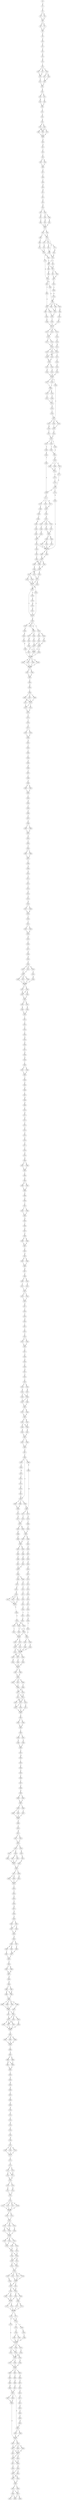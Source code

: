 strict digraph  {
	S0 -> S1 [ label = A ];
	S1 -> S2 [ label = F ];
	S2 -> S3 [ label = S ];
	S2 -> S4 [ label = Q ];
	S3 -> S5 [ label = Q ];
	S4 -> S5 [ label = Q ];
	S5 -> S6 [ label = R ];
	S5 -> S7 [ label = K ];
	S6 -> S8 [ label = P ];
	S7 -> S8 [ label = P ];
	S8 -> S9 [ label = P ];
	S9 -> S10 [ label = P ];
	S10 -> S11 [ label = P ];
	S11 -> S12 [ label = P ];
	S12 -> S13 [ label = K ];
	S13 -> S14 [ label = K ];
	S14 -> S15 [ label = I ];
	S15 -> S16 [ label = S ];
	S15 -> S17 [ label = C ];
	S15 -> S18 [ label = Y ];
	S16 -> S19 [ label = E ];
	S17 -> S19 [ label = E ];
	S18 -> S20 [ label = A ];
	S18 -> S21 [ label = N ];
	S19 -> S22 [ label = F ];
	S20 -> S23 [ label = Y ];
	S21 -> S23 [ label = Y ];
	S22 -> S24 [ label = L ];
	S23 -> S24 [ label = L ];
	S24 -> S25 [ label = D ];
	S25 -> S26 [ label = L ];
	S25 -> S27 [ label = K ];
	S26 -> S28 [ label = H ];
	S27 -> S29 [ label = Y ];
	S28 -> S30 [ label = V ];
	S29 -> S30 [ label = V ];
	S30 -> S31 [ label = V ];
	S31 -> S32 [ label = G ];
	S32 -> S33 [ label = Q ];
	S33 -> S34 [ label = Q ];
	S33 -> S35 [ label = S ];
	S34 -> S36 [ label = H ];
	S35 -> S36 [ label = H ];
	S35 -> S37 [ label = Y ];
	S35 -> S38 [ label = F ];
	S36 -> S39 [ label = A ];
	S37 -> S39 [ label = A ];
	S38 -> S39 [ label = A ];
	S39 -> S40 [ label = K ];
	S40 -> S41 [ label = K ];
	S41 -> S42 [ label = V ];
	S42 -> S43 [ label = L ];
	S43 -> S44 [ label = S ];
	S43 -> S45 [ label = A ];
	S44 -> S46 [ label = V ];
	S45 -> S46 [ label = V ];
	S46 -> S47 [ label = A ];
	S47 -> S48 [ label = V ];
	S48 -> S49 [ label = Y ];
	S49 -> S50 [ label = N ];
	S50 -> S51 [ label = H ];
	S51 -> S52 [ label = Y ];
	S52 -> S53 [ label = K ];
	S53 -> S54 [ label = R ];
	S54 -> S55 [ label = V ];
	S54 -> S56 [ label = I ];
	S55 -> S57 [ label = H ];
	S56 -> S58 [ label = F ];
	S56 -> S59 [ label = Y ];
	S57 -> S60 [ label = S ];
	S58 -> S61 [ label = K ];
	S59 -> S62 [ label = N ];
	S60 -> S63 [ label = N ];
	S61 -> S63 [ label = N ];
	S62 -> S63 [ label = N ];
	S63 -> S64 [ label = L ];
	S63 -> S65 [ label = I ];
	S64 -> S66 [ label = C ];
	S64 -> S67 [ label = P ];
	S65 -> S67 [ label = P ];
	S66 -> S68 [ label = S ];
	S67 -> S69 [ label = L ];
	S67 -> S70 [ label = A ];
	S67 -> S71 [ label = T ];
	S68 -> S72 [ label = V ];
	S69 -> S73 [ label = T ];
	S69 -> S74 [ label = R ];
	S70 -> S75 [ label = G ];
	S71 -> S76 [ label = N ];
	S71 -> S77 [ label = S ];
	S72 -> S78 [ label = S ];
	S73 -> S79 [ label = K ];
	S74 -> S80 [ label = Q ];
	S74 -> S81 [ label = P ];
	S75 -> S78 [ label = S ];
	S76 -> S69 [ label = L ];
	S77 -> S82 [ label = M ];
	S78 -> S83 [ label = Q ];
	S79 -> S84 [ label = Q ];
	S79 -> S85 [ label = P ];
	S80 -> S86 [ label = K ];
	S80 -> S87 [ label = Q ];
	S81 -> S87 [ label = Q ];
	S82 -> S74 [ label = R ];
	S83 -> S80 [ label = Q ];
	S84 -> S88 [ label = Q ];
	S85 -> S89 [ label = T ];
	S86 -> S90 [ label = Q ];
	S87 -> S91 [ label = V ];
	S87 -> S92 [ label = A ];
	S88 -> S93 [ label = D ];
	S88 -> S94 [ label = P ];
	S88 -> S95 [ label = T ];
	S88 -> S96 [ label = A ];
	S89 -> S94 [ label = P ];
	S90 -> S79 [ label = K ];
	S91 -> S97 [ label = E ];
	S92 -> S97 [ label = E ];
	S93 -> S98 [ label = E ];
	S94 -> S99 [ label = A ];
	S94 -> S100 [ label = T ];
	S95 -> S101 [ label = S ];
	S96 -> S101 [ label = S ];
	S97 -> S102 [ label = V ];
	S98 -> S103 [ label = A ];
	S99 -> S104 [ label = P ];
	S100 -> S105 [ label = L ];
	S101 -> S105 [ label = L ];
	S102 -> S106 [ label = E ];
	S103 -> S107 [ label = S ];
	S104 -> S108 [ label = E ];
	S105 -> S109 [ label = T ];
	S106 -> S110 [ label = K ];
	S107 -> S111 [ label = P ];
	S108 -> S111 [ label = P ];
	S109 -> S111 [ label = P ];
	S110 -> S88 [ label = Q ];
	S111 -> S112 [ label = A ];
	S111 -> S113 [ label = E ];
	S111 -> S114 [ label = R ];
	S112 -> S115 [ label = E ];
	S113 -> S116 [ label = G ];
	S114 -> S115 [ label = E ];
	S115 -> S117 [ label = V ];
	S115 -> S118 [ label = L ];
	S116 -> S119 [ label = S ];
	S117 -> S120 [ label = E ];
	S118 -> S120 [ label = E ];
	S119 -> S121 [ label = H ];
	S120 -> S122 [ label = T ];
	S120 -> S123 [ label = M ];
	S120 -> S124 [ label = I ];
	S121 -> S124 [ label = I ];
	S122 -> S125 [ label = G ];
	S123 -> S126 [ label = R ];
	S124 -> S127 [ label = Y ];
	S124 -> S126 [ label = R ];
	S125 -> S128 [ label = R ];
	S126 -> S128 [ label = R ];
	S127 -> S129 [ label = S ];
	S128 -> S130 [ label = Q ];
	S128 -> S131 [ label = R ];
	S129 -> S132 [ label = S ];
	S130 -> S133 [ label = A ];
	S131 -> S134 [ label = E ];
	S132 -> S135 [ label = K ];
	S133 -> S136 [ label = D ];
	S134 -> S136 [ label = D ];
	S135 -> S136 [ label = D ];
	S136 -> S137 [ label = F ];
	S136 -> S138 [ label = V ];
	S136 -> S139 [ label = E ];
	S137 -> S140 [ label = Y ];
	S138 -> S141 [ label = L ];
	S139 -> S140 [ label = Y ];
	S140 -> S142 [ label = K ];
	S140 -> S143 [ label = R ];
	S141 -> S144 [ label = E ];
	S141 -> S145 [ label = H ];
	S141 -> S146 [ label = Q ];
	S142 -> S147 [ label = L ];
	S143 -> S148 [ label = F ];
	S144 -> S149 [ label = M ];
	S145 -> S150 [ label = I ];
	S146 -> S150 [ label = I ];
	S147 -> S151 [ label = T ];
	S148 -> S151 [ label = T ];
	S149 -> S152 [ label = T ];
	S150 -> S153 [ label = A ];
	S151 -> S154 [ label = K ];
	S152 -> S155 [ label = G ];
	S153 -> S155 [ label = G ];
	S154 -> S156 [ label = L ];
	S155 -> S157 [ label = S ];
	S155 -> S158 [ label = V ];
	S155 -> S159 [ label = I ];
	S156 -> S141 [ label = L ];
	S157 -> S160 [ label = Q ];
	S158 -> S161 [ label = P ];
	S159 -> S162 [ label = S ];
	S160 -> S163 [ label = K ];
	S161 -> S164 [ label = H ];
	S162 -> S161 [ label = P ];
	S163 -> S165 [ label = V ];
	S164 -> S166 [ label = S ];
	S164 -> S167 [ label = K ];
	S164 -> S168 [ label = G ];
	S165 -> S169 [ label = A ];
	S166 -> S170 [ label = N ];
	S167 -> S171 [ label = T ];
	S168 -> S170 [ label = N ];
	S169 -> S172 [ label = S ];
	S170 -> S173 [ label = A ];
	S171 -> S174 [ label = G ];
	S172 -> S175 [ label = S ];
	S172 -> S176 [ label = A ];
	S172 -> S177 [ label = M ];
	S173 -> S178 [ label = L ];
	S174 -> S169 [ label = A ];
	S174 -> S179 [ label = V ];
	S175 -> S180 [ label = P ];
	S176 -> S181 [ label = Q ];
	S177 -> S181 [ label = Q ];
	S178 -> S174 [ label = G ];
	S179 -> S182 [ label = R ];
	S180 -> S183 [ label = P ];
	S181 -> S184 [ label = Q ];
	S182 -> S185 [ label = P ];
	S183 -> S186 [ label = T ];
	S184 -> S187 [ label = Q ];
	S185 -> S188 [ label = R ];
	S185 -> S189 [ label = Q ];
	S186 -> S190 [ label = M ];
	S187 -> S191 [ label = A ];
	S187 -> S192 [ label = T ];
	S187 -> S193 [ label = V ];
	S188 -> S194 [ label = E ];
	S189 -> S194 [ label = E ];
	S190 -> S195 [ label = G ];
	S191 -> S196 [ label = A ];
	S192 -> S197 [ label = S ];
	S193 -> S198 [ label = N ];
	S194 -> S199 [ label = R ];
	S194 -> S200 [ label = E ];
	S194 -> S201 [ label = K ];
	S195 -> S202 [ label = G ];
	S196 -> S203 [ label = A ];
	S197 -> S204 [ label = Q ];
	S198 -> S204 [ label = Q ];
	S199 -> S205 [ label = R ];
	S200 -> S206 [ label = E ];
	S201 -> S205 [ label = R ];
	S202 -> S207 [ label = A ];
	S203 -> S207 [ label = A ];
	S204 -> S208 [ label = H ];
	S204 -> S209 [ label = Q ];
	S205 -> S210 [ label = A ];
	S205 -> S211 [ label = G ];
	S206 -> S212 [ label = K ];
	S207 -> S213 [ label = A ];
	S208 -> S214 [ label = T ];
	S209 -> S215 [ label = M ];
	S209 -> S216 [ label = S ];
	S210 -> S217 [ label = S ];
	S211 -> S218 [ label = G ];
	S211 -> S219 [ label = V ];
	S212 -> S217 [ label = S ];
	S213 -> S220 [ label = G ];
	S213 -> S185 [ label = P ];
	S214 -> S185 [ label = P ];
	S215 -> S185 [ label = P ];
	S216 -> S185 [ label = P ];
	S217 -> S221 [ label = E ];
	S217 -> S222 [ label = D ];
	S218 -> S221 [ label = E ];
	S219 -> S221 [ label = E ];
	S220 -> S223 [ label = T ];
	S221 -> S224 [ label = A ];
	S221 -> S225 [ label = V ];
	S222 -> S225 [ label = V ];
	S223 -> S226 [ label = V ];
	S224 -> S227 [ label = L ];
	S225 -> S227 [ label = L ];
	S225 -> S228 [ label = A ];
	S226 -> S199 [ label = R ];
	S227 -> S229 [ label = D ];
	S228 -> S230 [ label = K ];
	S229 -> S231 [ label = R ];
	S229 -> S232 [ label = A ];
	S229 -> S233 [ label = D ];
	S229 -> S234 [ label = S ];
	S230 -> S235 [ label = M ];
	S231 -> S232 [ label = A ];
	S232 -> S236 [ label = S ];
	S232 -> S237 [ label = P ];
	S233 -> S238 [ label = E ];
	S234 -> S239 [ label = A ];
	S234 -> S240 [ label = N ];
	S235 -> S241 [ label = N ];
	S236 -> S242 [ label = A ];
	S237 -> S243 [ label = M ];
	S238 -> S244 [ label = R ];
	S239 -> S245 [ label = H ];
	S240 -> S246 [ label = N ];
	S241 -> S227 [ label = L ];
	S242 -> S247 [ label = A ];
	S243 -> S248 [ label = H ];
	S244 -> S249 [ label = S ];
	S245 -> S247 [ label = A ];
	S245 -> S250 [ label = D ];
	S246 -> S250 [ label = D ];
	S247 -> S251 [ label = G ];
	S247 -> S252 [ label = D ];
	S248 -> S252 [ label = D ];
	S249 -> S253 [ label = Q ];
	S250 -> S252 [ label = D ];
	S250 -> S254 [ label = E ];
	S251 -> S255 [ label = I ];
	S252 -> S255 [ label = I ];
	S253 -> S255 [ label = I ];
	S254 -> S255 [ label = I ];
	S255 -> S256 [ label = H ];
	S255 -> S257 [ label = R ];
	S255 -> S258 [ label = T ];
	S255 -> S259 [ label = K ];
	S256 -> S260 [ label = L ];
	S257 -> S260 [ label = L ];
	S258 -> S260 [ label = L ];
	S259 -> S260 [ label = L ];
	S260 -> S261 [ label = D ];
	S260 -> S262 [ label = E ];
	S261 -> S263 [ label = K ];
	S262 -> S263 [ label = K ];
	S263 -> S264 [ label = S ];
	S264 -> S265 [ label = N ];
	S265 -> S266 [ label = I ];
	S266 -> S267 [ label = L ];
	S266 -> S268 [ label = V ];
	S266 -> S269 [ label = I ];
	S267 -> S270 [ label = L ];
	S267 -> S271 [ label = M ];
	S268 -> S270 [ label = L ];
	S269 -> S270 [ label = L ];
	S270 -> S272 [ label = I ];
	S270 -> S273 [ label = L ];
	S271 -> S273 [ label = L ];
	S272 -> S274 [ label = G ];
	S273 -> S274 [ label = G ];
	S274 -> S275 [ label = P ];
	S275 -> S276 [ label = T ];
	S276 -> S277 [ label = G ];
	S277 -> S278 [ label = C ];
	S277 -> S279 [ label = S ];
	S278 -> S280 [ label = G ];
	S279 -> S280 [ label = G ];
	S280 -> S281 [ label = K ];
	S281 -> S282 [ label = T ];
	S282 -> S283 [ label = L ];
	S283 -> S284 [ label = L ];
	S284 -> S285 [ label = A ];
	S285 -> S286 [ label = Q ];
	S286 -> S287 [ label = T ];
	S287 -> S288 [ label = L ];
	S288 -> S289 [ label = A ];
	S289 -> S290 [ label = R ];
	S289 -> S291 [ label = K ];
	S290 -> S292 [ label = C ];
	S291 -> S292 [ label = C ];
	S292 -> S293 [ label = L ];
	S293 -> S294 [ label = D ];
	S294 -> S295 [ label = V ];
	S295 -> S296 [ label = P ];
	S296 -> S297 [ label = F ];
	S297 -> S298 [ label = A ];
	S298 -> S299 [ label = V ];
	S298 -> S300 [ label = I ];
	S299 -> S301 [ label = C ];
	S300 -> S301 [ label = C ];
	S301 -> S302 [ label = D ];
	S302 -> S303 [ label = C ];
	S303 -> S304 [ label = T ];
	S304 -> S305 [ label = G ];
	S304 -> S306 [ label = T ];
	S305 -> S307 [ label = L ];
	S306 -> S307 [ label = L ];
	S307 -> S308 [ label = T ];
	S308 -> S309 [ label = Q ];
	S309 -> S310 [ label = A ];
	S310 -> S311 [ label = G ];
	S311 -> S312 [ label = Y ];
	S312 -> S313 [ label = V ];
	S313 -> S314 [ label = G ];
	S314 -> S315 [ label = E ];
	S315 -> S316 [ label = D ];
	S316 -> S317 [ label = V ];
	S316 -> S318 [ label = I ];
	S317 -> S319 [ label = E ];
	S318 -> S319 [ label = E ];
	S319 -> S320 [ label = S ];
	S320 -> S321 [ label = V ];
	S321 -> S322 [ label = V ];
	S321 -> S323 [ label = I ];
	S322 -> S324 [ label = A ];
	S323 -> S324 [ label = A ];
	S324 -> S325 [ label = K ];
	S325 -> S326 [ label = L ];
	S326 -> S327 [ label = L ];
	S327 -> S328 [ label = Q ];
	S328 -> S329 [ label = D ];
	S329 -> S330 [ label = A ];
	S330 -> S331 [ label = E ];
	S330 -> S332 [ label = N ];
	S330 -> S333 [ label = G ];
	S331 -> S334 [ label = Y ];
	S332 -> S334 [ label = Y ];
	S333 -> S335 [ label = G ];
	S334 -> S336 [ label = S ];
	S334 -> S337 [ label = N ];
	S334 -> S338 [ label = A ];
	S335 -> S339 [ label = H ];
	S336 -> S340 [ label = V ];
	S337 -> S340 [ label = V ];
	S338 -> S340 [ label = V ];
	S339 -> S340 [ label = V ];
	S340 -> S341 [ label = D ];
	S340 -> S342 [ label = E ];
	S341 -> S343 [ label = R ];
	S342 -> S344 [ label = K ];
	S342 -> S343 [ label = R ];
	S343 -> S345 [ label = A ];
	S344 -> S345 [ label = A ];
	S345 -> S346 [ label = Q ];
	S345 -> S347 [ label = E ];
	S346 -> S348 [ label = Q ];
	S347 -> S349 [ label = K ];
	S348 -> S350 [ label = G ];
	S349 -> S350 [ label = G ];
	S350 -> S351 [ label = I ];
	S351 -> S352 [ label = V ];
	S352 -> S353 [ label = F ];
	S353 -> S354 [ label = L ];
	S354 -> S355 [ label = D ];
	S355 -> S356 [ label = E ];
	S356 -> S357 [ label = V ];
	S357 -> S358 [ label = D ];
	S358 -> S359 [ label = K ];
	S359 -> S360 [ label = I ];
	S360 -> S361 [ label = G ];
	S360 -> S362 [ label = S ];
	S361 -> S363 [ label = S ];
	S362 -> S363 [ label = S ];
	S363 -> S364 [ label = V ];
	S364 -> S365 [ label = P ];
	S365 -> S366 [ label = G ];
	S366 -> S367 [ label = I ];
	S367 -> S368 [ label = H ];
	S368 -> S369 [ label = Q ];
	S369 -> S370 [ label = L ];
	S370 -> S371 [ label = R ];
	S371 -> S372 [ label = D ];
	S372 -> S373 [ label = V ];
	S373 -> S374 [ label = G ];
	S374 -> S375 [ label = G ];
	S375 -> S376 [ label = E ];
	S376 -> S377 [ label = G ];
	S377 -> S378 [ label = V ];
	S378 -> S379 [ label = Q ];
	S379 -> S380 [ label = Q ];
	S380 -> S381 [ label = A ];
	S380 -> S382 [ label = G ];
	S381 -> S383 [ label = L ];
	S382 -> S383 [ label = L ];
	S383 -> S384 [ label = L ];
	S384 -> S385 [ label = K ];
	S385 -> S386 [ label = M ];
	S385 -> S387 [ label = L ];
	S386 -> S388 [ label = L ];
	S387 -> S388 [ label = L ];
	S388 -> S389 [ label = E ];
	S389 -> S390 [ label = G ];
	S390 -> S391 [ label = T ];
	S391 -> S392 [ label = V ];
	S391 -> S393 [ label = I ];
	S392 -> S394 [ label = V ];
	S393 -> S394 [ label = V ];
	S394 -> S395 [ label = N ];
	S395 -> S396 [ label = V ];
	S396 -> S397 [ label = P ];
	S397 -> S398 [ label = E ];
	S398 -> S399 [ label = K ];
	S398 -> S400 [ label = R ];
	S399 -> S401 [ label = N ];
	S400 -> S401 [ label = N ];
	S401 -> S402 [ label = S ];
	S402 -> S403 [ label = R ];
	S403 -> S404 [ label = R ];
	S403 -> S405 [ label = K ];
	S404 -> S406 [ label = L ];
	S405 -> S406 [ label = L ];
	S406 -> S407 [ label = R ];
	S407 -> S408 [ label = G ];
	S408 -> S409 [ label = E ];
	S408 -> S410 [ label = D ];
	S409 -> S411 [ label = T ];
	S410 -> S412 [ label = S ];
	S411 -> S413 [ label = V ];
	S412 -> S413 [ label = V ];
	S413 -> S414 [ label = Q ];
	S413 -> S415 [ label = V ];
	S414 -> S416 [ label = V ];
	S415 -> S416 [ label = V ];
	S416 -> S417 [ label = D ];
	S417 -> S418 [ label = T ];
	S418 -> S419 [ label = T ];
	S419 -> S420 [ label = N ];
	S420 -> S421 [ label = I ];
	S421 -> S422 [ label = L ];
	S422 -> S423 [ label = F ];
	S423 -> S424 [ label = M ];
	S423 -> S425 [ label = V ];
	S424 -> S426 [ label = A ];
	S425 -> S426 [ label = A ];
	S426 -> S427 [ label = S ];
	S427 -> S428 [ label = G ];
	S428 -> S429 [ label = A ];
	S429 -> S430 [ label = F ];
	S430 -> S431 [ label = N ];
	S431 -> S432 [ label = G ];
	S432 -> S433 [ label = L ];
	S433 -> S434 [ label = E ];
	S433 -> S435 [ label = D ];
	S434 -> S436 [ label = K ];
	S435 -> S437 [ label = R ];
	S436 -> S438 [ label = I ];
	S436 -> S439 [ label = F ];
	S437 -> S438 [ label = I ];
	S438 -> S440 [ label = V ];
	S438 -> S441 [ label = I ];
	S439 -> S441 [ label = I ];
	S440 -> S442 [ label = S ];
	S441 -> S442 [ label = S ];
	S442 -> S443 [ label = L ];
	S442 -> S444 [ label = R ];
	S443 -> S445 [ label = R ];
	S444 -> S445 [ label = R ];
	S445 -> S446 [ label = K ];
	S445 -> S447 [ label = M ];
	S446 -> S448 [ label = D ];
	S446 -> S449 [ label = N ];
	S447 -> S449 [ label = N ];
	S448 -> S450 [ label = Q ];
	S449 -> S451 [ label = E ];
	S450 -> S452 [ label = K ];
	S451 -> S452 [ label = K ];
	S452 -> S453 [ label = S ];
	S452 -> S455 [ label = Y ];
	S453 -> S456 [ label = L ];
	S455 -> S456 [ label = L ];
	S456 -> S457 [ label = G ];
	S457 -> S458 [ label = F ];
	S458 -> S459 [ label = N ];
	S458 -> S460 [ label = S ];
	S458 -> S461 [ label = G ];
	S459 -> S462 [ label = L ];
	S460 -> S463 [ label = Q ];
	S461 -> S464 [ label = V ];
	S461 -> S465 [ label = T ];
	S461 -> S466 [ label = I ];
	S462 -> S467 [ label = R ];
	S463 -> S468 [ label = H ];
	S464 -> S468 [ label = H ];
	S465 -> S469 [ label = P ];
	S466 -> S469 [ label = P ];
	S467 -> S470 [ label = S ];
	S468 -> S471 [ label = A ];
	S468 -> S472 [ label = T ];
	S469 -> S473 [ label = S ];
	S470 -> S474 [ label = G ];
	S471 -> S475 [ label = T ];
	S472 -> S476 [ label = Q ];
	S473 -> S477 [ label = N ];
	S474 -> S478 [ label = D ];
	S475 -> S479 [ label = L ];
	S476 -> S480 [ label = T ];
	S477 -> S479 [ label = L ];
	S478 -> S481 [ label = D ];
	S479 -> S482 [ label = M ];
	S479 -> S483 [ label = G ];
	S480 -> S484 [ label = S ];
	S481 -> S461 [ label = G ];
	S482 -> S485 [ label = S ];
	S483 -> S486 [ label = K ];
	S484 -> S485 [ label = S ];
	S485 -> S487 [ label = P ];
	S485 -> S488 [ label = R ];
	S486 -> S489 [ label = G ];
	S487 -> S490 [ label = R ];
	S488 -> S491 [ label = P ];
	S489 -> S490 [ label = R ];
	S490 -> S492 [ label = P ];
	S490 -> S493 [ label = R ];
	S491 -> S494 [ label = K ];
	S492 -> S495 [ label = P ];
	S493 -> S496 [ label = A ];
	S494 -> S497 [ label = V ];
	S495 -> S498 [ label = P ];
	S496 -> S499 [ label = A ];
	S497 -> S500 [ label = K ];
	S498 -> S501 [ label = S ];
	S499 -> S502 [ label = A ];
	S500 -> S503 [ label = Q ];
	S501 -> S504 [ label = A ];
	S502 -> S504 [ label = A ];
	S503 -> S505 [ label = Q ];
	S504 -> S506 [ label = A ];
	S505 -> S507 [ label = M ];
	S506 -> S508 [ label = S ];
	S506 -> S509 [ label = D ];
	S507 -> S510 [ label = M ];
	S508 -> S511 [ label = A ];
	S509 -> S512 [ label = L ];
	S510 -> S513 [ label = G ];
	S511 -> S514 [ label = V ];
	S512 -> S515 [ label = A ];
	S513 -> S516 [ label = F ];
	S514 -> S517 [ label = L ];
	S515 -> S518 [ label = N ];
	S516 -> S519 [ label = E ];
	S517 -> S520 [ label = L ];
	S518 -> S521 [ label = S ];
	S518 -> S522 [ label = R ];
	S518 -> S523 [ label = A ];
	S519 -> S524 [ label = Q ];
	S520 -> S525 [ label = G ];
	S521 -> S526 [ label = S ];
	S522 -> S526 [ label = S ];
	S523 -> S526 [ label = S ];
	S524 -> S527 [ label = N ];
	S525 -> S528 [ label = G ];
	S526 -> S529 [ label = G ];
	S527 -> S530 [ label = P ];
	S528 -> S531 [ label = V ];
	S529 -> S532 [ label = E ];
	S530 -> S533 [ label = L ];
	S531 -> S534 [ label = A ];
	S532 -> S535 [ label = T ];
	S532 -> S536 [ label = S ];
	S532 -> S537 [ label = G ];
	S533 -> S538 [ label = K ];
	S534 -> S536 [ label = S ];
	S535 -> S539 [ label = D ];
	S536 -> S539 [ label = D ];
	S536 -> S540 [ label = N ];
	S537 -> S541 [ label = G ];
	S538 -> S542 [ label = S ];
	S539 -> S543 [ label = A ];
	S539 -> S544 [ label = T ];
	S540 -> S544 [ label = T ];
	S541 -> S544 [ label = T ];
	S542 -> S543 [ label = A ];
	S543 -> S545 [ label = L ];
	S543 -> S546 [ label = I ];
	S544 -> S547 [ label = V ];
	S544 -> S548 [ label = H ];
	S545 -> S549 [ label = W ];
	S546 -> S550 [ label = E ];
	S547 -> S551 [ label = A ];
	S547 -> S552 [ label = Q ];
	S548 -> S552 [ label = Q ];
	S549 -> S553 [ label = E ];
	S550 -> S553 [ label = E ];
	S551 -> S553 [ label = E ];
	S552 -> S554 [ label = D ];
	S552 -> S553 [ label = E ];
	S553 -> S555 [ label = Q ];
	S553 -> S556 [ label = N ];
	S553 -> S557 [ label = I ];
	S554 -> S557 [ label = I ];
	S555 -> S558 [ label = H ];
	S556 -> S559 [ label = K ];
	S557 -> S560 [ label = E ];
	S558 -> S561 [ label = E ];
	S559 -> S561 [ label = E ];
	S560 -> S561 [ label = E ];
	S561 -> S562 [ label = R ];
	S561 -> S563 [ label = K ];
	S562 -> S564 [ label = D ];
	S563 -> S564 [ label = D ];
	S564 -> S565 [ label = L ];
	S564 -> S566 [ label = E ];
	S564 -> S567 [ label = R ];
	S565 -> S568 [ label = L ];
	S566 -> S569 [ label = F ];
	S567 -> S568 [ label = L ];
	S568 -> S570 [ label = V ];
	S568 -> S571 [ label = L ];
	S569 -> S571 [ label = L ];
	S570 -> S572 [ label = R ];
	S571 -> S573 [ label = K ];
	S571 -> S572 [ label = R ];
	S572 -> S574 [ label = Q ];
	S572 -> S575 [ label = H ];
	S572 -> S576 [ label = L ];
	S573 -> S575 [ label = H ];
	S574 -> S577 [ label = A ];
	S575 -> S578 [ label = T ];
	S575 -> S579 [ label = V ];
	S576 -> S579 [ label = V ];
	S577 -> S580 [ label = E ];
	S578 -> S580 [ label = E ];
	S579 -> S580 [ label = E ];
	S580 -> S581 [ label = A ];
	S581 -> S582 [ label = R ];
	S581 -> S583 [ label = S ];
	S582 -> S584 [ label = D ];
	S583 -> S584 [ label = D ];
	S584 -> S585 [ label = L ];
	S585 -> S586 [ label = I ];
	S585 -> S587 [ label = V ];
	S586 -> S588 [ label = E ];
	S587 -> S589 [ label = G ];
	S588 -> S590 [ label = F ];
	S589 -> S590 [ label = F ];
	S590 -> S591 [ label = G ];
	S591 -> S592 [ label = M ];
	S592 -> S593 [ label = I ];
	S593 -> S594 [ label = P ];
	S594 -> S595 [ label = E ];
	S595 -> S596 [ label = F ];
	S596 -> S597 [ label = V ];
	S597 -> S598 [ label = G ];
	S598 -> S599 [ label = R ];
	S599 -> S600 [ label = F ];
	S599 -> S601 [ label = L ];
	S600 -> S602 [ label = P ];
	S601 -> S602 [ label = P ];
	S602 -> S603 [ label = V ];
	S602 -> S604 [ label = I ];
	S603 -> S605 [ label = L ];
	S603 -> S606 [ label = V ];
	S604 -> S607 [ label = T ];
	S605 -> S608 [ label = V ];
	S606 -> S608 [ label = V ];
	S607 -> S608 [ label = V ];
	S608 -> S609 [ label = P ];
	S609 -> S610 [ label = L ];
	S610 -> S611 [ label = H ];
	S611 -> S612 [ label = G ];
	S611 -> S613 [ label = S ];
	S612 -> S614 [ label = L ];
	S613 -> S614 [ label = L ];
	S614 -> S615 [ label = D ];
	S614 -> S616 [ label = S ];
	S615 -> S617 [ label = T ];
	S615 -> S618 [ label = E ];
	S616 -> S619 [ label = N ];
	S617 -> S620 [ label = A ];
	S618 -> S621 [ label = D ];
	S618 -> S622 [ label = K ];
	S619 -> S623 [ label = E ];
	S620 -> S624 [ label = T ];
	S621 -> S624 [ label = T ];
	S622 -> S624 [ label = T ];
	S623 -> S625 [ label = H ];
	S624 -> S626 [ label = L ];
	S625 -> S626 [ label = L ];
	S626 -> S627 [ label = V ];
	S626 -> S628 [ label = T ];
	S627 -> S629 [ label = R ];
	S627 -> S630 [ label = Q ];
	S628 -> S631 [ label = K ];
	S629 -> S632 [ label = I ];
	S630 -> S632 [ label = I ];
	S631 -> S632 [ label = I ];
	S632 -> S633 [ label = L ];
	S633 -> S634 [ label = T ];
	S634 -> S635 [ label = E ];
	S635 -> S636 [ label = P ];
	S636 -> S637 [ label = R ];
	S637 -> S638 [ label = N ];
	S638 -> S639 [ label = A ];
	S639 -> S640 [ label = L ];
	S639 -> S641 [ label = V ];
	S640 -> S642 [ label = I ];
	S641 -> S643 [ label = V ];
	S641 -> S642 [ label = I ];
	S642 -> S644 [ label = P ];
	S643 -> S644 [ label = P ];
	S644 -> S645 [ label = Q ];
	S645 -> S646 [ label = Y ];
	S645 -> S647 [ label = F ];
	S646 -> S648 [ label = R ];
	S646 -> S649 [ label = Q ];
	S647 -> S650 [ label = E ];
	S648 -> S651 [ label = T ];
	S649 -> S652 [ label = A ];
	S650 -> S652 [ label = A ];
	S651 -> S653 [ label = L ];
	S652 -> S653 [ label = L ];
	S653 -> S654 [ label = F ];
	S654 -> S655 [ label = S ];
	S654 -> S656 [ label = N ];
	S655 -> S657 [ label = M ];
	S656 -> S657 [ label = M ];
	S657 -> S658 [ label = D ];
	S658 -> S659 [ label = K ];
	S659 -> S660 [ label = C ];
	S659 -> S661 [ label = S ];
	S660 -> S662 [ label = D ];
	S660 -> S663 [ label = E ];
	S661 -> S662 [ label = D ];
	S662 -> S664 [ label = L ];
	S663 -> S664 [ label = L ];
	S664 -> S665 [ label = F ];
	S664 -> S666 [ label = A ];
	S664 -> S667 [ label = N ];
	S664 -> S668 [ label = S ];
	S665 -> S669 [ label = V ];
	S666 -> S670 [ label = I ];
	S667 -> S669 [ label = V ];
	S668 -> S669 [ label = V ];
	S669 -> S671 [ label = N ];
	S669 -> S672 [ label = T ];
	S670 -> S672 [ label = T ];
	S671 -> S673 [ label = E ];
	S672 -> S674 [ label = P ];
	S672 -> S673 [ label = E ];
	S672 -> S675 [ label = Q ];
	S673 -> S676 [ label = E ];
	S673 -> S677 [ label = A ];
	S673 -> S678 [ label = D ];
	S674 -> S677 [ label = A ];
	S675 -> S679 [ label = G ];
	S676 -> S680 [ label = A ];
	S677 -> S680 [ label = A ];
	S678 -> S680 [ label = A ];
	S679 -> S680 [ label = A ];
	S680 -> S681 [ label = L ];
	S681 -> S682 [ label = T ];
	S681 -> S683 [ label = R ];
	S681 -> S684 [ label = K ];
	S682 -> S685 [ label = A ];
	S683 -> S685 [ label = A ];
	S684 -> S685 [ label = A ];
	S685 -> S686 [ label = I ];
	S686 -> S687 [ label = A ];
	S687 -> S688 [ label = R ];
	S687 -> S689 [ label = D ];
	S688 -> S690 [ label = L ];
	S688 -> S691 [ label = M ];
	S689 -> S690 [ label = L ];
	S690 -> S692 [ label = A ];
	S691 -> S692 [ label = A ];
	S692 -> S693 [ label = L ];
	S693 -> S694 [ label = E ];
	S694 -> S695 [ label = R ];
	S695 -> S696 [ label = K ];
	S696 -> S697 [ label = T ];
	S697 -> S698 [ label = G ];
	S698 -> S699 [ label = A ];
	S699 -> S700 [ label = R ];
	S700 -> S701 [ label = G ];
	S701 -> S702 [ label = L ];
	S702 -> S703 [ label = R ];
	S703 -> S704 [ label = S ];
	S704 -> S705 [ label = I ];
	S705 -> S706 [ label = M ];
	S706 -> S707 [ label = E ];
	S707 -> S708 [ label = N ];
	S707 -> S709 [ label = Q ];
	S707 -> S710 [ label = K ];
	S708 -> S711 [ label = L ];
	S709 -> S711 [ label = L ];
	S710 -> S711 [ label = L ];
	S711 -> S712 [ label = L ];
	S712 -> S713 [ label = L ];
	S713 -> S714 [ label = D ];
	S713 -> S715 [ label = E ];
	S714 -> S716 [ label = A ];
	S714 -> S717 [ label = P ];
	S715 -> S717 [ label = P ];
	S716 -> S718 [ label = M ];
	S717 -> S718 [ label = M ];
	S718 -> S719 [ label = F ];
	S718 -> S720 [ label = Y ];
	S719 -> S721 [ label = E ];
	S720 -> S722 [ label = D ];
	S721 -> S723 [ label = V ];
	S722 -> S723 [ label = V ];
	S723 -> S724 [ label = P ];
	S724 -> S725 [ label = S ];
	S724 -> S726 [ label = G ];
	S724 -> S727 [ label = H ];
	S724 -> S728 [ label = N ];
	S725 -> S729 [ label = S ];
	S726 -> S729 [ label = S ];
	S727 -> S729 [ label = S ];
	S728 -> S729 [ label = S ];
	S729 -> S730 [ label = D ];
	S729 -> S731 [ label = N ];
	S730 -> S732 [ label = I ];
	S731 -> S732 [ label = I ];
	S732 -> S733 [ label = V ];
	S732 -> S734 [ label = I ];
	S732 -> S735 [ label = M ];
	S733 -> S736 [ label = A ];
	S733 -> S737 [ label = C ];
	S734 -> S738 [ label = G ];
	S735 -> S736 [ label = A ];
	S736 -> S739 [ label = V ];
	S737 -> S739 [ label = V ];
	S738 -> S739 [ label = V ];
	S739 -> S740 [ label = R ];
	S739 -> S741 [ label = C ];
	S739 -> S742 [ label = E ];
	S740 -> S743 [ label = V ];
	S741 -> S744 [ label = I ];
	S742 -> S743 [ label = V ];
	S742 -> S745 [ label = L ];
	S743 -> S746 [ label = D ];
	S744 -> S746 [ label = D ];
	S745 -> S747 [ label = S ];
	S746 -> S748 [ label = E ];
	S746 -> S749 [ label = K ];
	S747 -> S749 [ label = K ];
	S748 -> S750 [ label = D ];
	S749 -> S750 [ label = D ];
	S749 -> S751 [ label = E ];
	S750 -> S752 [ label = V ];
	S750 -> S753 [ label = A ];
	S751 -> S752 [ label = V ];
	S752 -> S754 [ label = V ];
	S753 -> S754 [ label = V ];
	S754 -> S755 [ label = L ];
	S754 -> S756 [ label = K ];
	S754 -> S757 [ label = Q ];
	S754 -> S758 [ label = E ];
	S755 -> S759 [ label = G ];
	S756 -> S760 [ label = E ];
	S757 -> S759 [ label = G ];
	S758 -> S759 [ label = G ];
	S759 -> S761 [ label = V ];
	S759 -> S762 [ label = K ];
	S760 -> S762 [ label = K ];
	S761 -> S763 [ label = K ];
	S762 -> S763 [ label = K ];
	S762 -> S764 [ label = S ];
	S763 -> S765 [ label = E ];
	S763 -> S766 [ label = K ];
	S764 -> S767 [ label = Q ];
	S764 -> S768 [ label = L ];
	S765 -> S769 [ label = A ];
	S765 -> S770 [ label = P ];
	S766 -> S769 [ label = A ];
	S767 -> S770 [ label = P ];
	S768 -> S770 [ label = P ];
	S769 -> S771 [ label = A ];
	S769 -> S772 [ label = H ];
	S770 -> S773 [ label = R ];
	S770 -> S774 [ label = G ];
	S771 -> S775 [ label = Y ];
	S772 -> S775 [ label = Y ];
	S773 -> S775 [ label = Y ];
	S774 -> S775 [ label = Y ];
	S775 -> S776 [ label = I ];
	S775 -> S777 [ label = V ];
	S776 -> S778 [ label = R ];
	S776 -> S779 [ label = F ];
	S777 -> S778 [ label = R ];
	S778 -> S780 [ label = T ];
	S778 -> S781 [ label = A ];
	S779 -> S782 [ label = K ];
	S780 -> S783 [ label = N ];
	S781 -> S784 [ label = P ];
	S782 -> S785 [ label = E ];
	S782 -> S786 [ label = P ];
	S782 -> S787 [ label = D ];
	S783 -> S788 [ label = S ];
	S784 -> S789 [ label = A ];
	S784 -> S790 [ label = T ];
	S785 -> S791 [ label = G ];
	S785 -> S792 [ label = S ];
	S786 -> S792 [ label = S ];
	S787 -> S793 [ label = P ];
	S788 -> S782 [ label = K ];
	S789 -> S782 [ label = K ];
	S790 -> S782 [ label = K ];
	S791 -> S794 [ label = S ];
	S792 -> S795 [ label = D ];
	S792 -> S794 [ label = S ];
	S793 -> S794 [ label = S ];
	S794 -> S796 [ label = A ];
	S794 -> S797 [ label = E ];
	S795 -> S798 [ label = D ];
	S796 -> S799 [ label = E ];
	S797 -> S799 [ label = E ];
	S798 -> S799 [ label = E ];
	S799 -> S800 [ label = K ];
	S799 -> S801 [ label = V ];
	S799 -> S802 [ label = E ];
	S800 -> S803 [ label = F ];
	S801 -> S804 [ label = Q ];
	S802 -> S805 [ label = Y ];
	S803 -> S806 [ label = Q ];
	S804 -> S807 [ label = P ];
	S805 -> S808 [ label = D ];
	S806 -> S809 [ label = R ];
	S807 -> S810 [ label = P ];
	S808 -> S811 [ label = S ];
	S809 -> S812 [ label = G ];
	S810 -> S813 [ label = G ];
	S811 -> S812 [ label = G ];
	S812 -> S814 [ label = A ];
	S812 -> S815 [ label = I ];
	S812 -> S816 [ label = V ];
	S813 -> S817 [ label = A ];
	S814 -> S818 [ label = L ];
	S814 -> S819 [ label = A ];
	S815 -> S820 [ label = E ];
	S816 -> S820 [ label = E ];
	S817 -> S821 [ label = A ];
	S818 -> S822 [ label = E ];
	S819 -> S822 [ label = E ];
	S820 -> S822 [ label = E ];
	S821 -> S823 [ label = K ];
	S822 -> S824 [ label = E ];
	S822 -> S825 [ label = S ];
	S823 -> S826 [ label = E ];
	S824 -> S827 [ label = S ];
	S824 -> S828 [ label = N ];
	S824 -> S829 [ label = G ];
	S825 -> S827 [ label = S ];
	S826 -> S830 [ label = P ];
	S827 -> S831 [ label = W ];
	S827 -> S832 [ label = E ];
	S828 -> S831 [ label = W ];
	S829 -> S831 [ label = W ];
	S830 -> S833 [ label = H ];
	S831 -> S834 [ label = H ];
	S831 -> S835 [ label = P ];
	S832 -> S835 [ label = P ];
	S833 -> S814 [ label = A ];
	S834 -> S836 [ label = R ];
	S835 -> S837 [ label = V ];
	S835 -> S836 [ label = R ];
	S836 -> S838 [ label = Q ];
	S837 -> S839 [ label = A ];
	S838 -> S840 [ label = V ];
	S838 -> S841 [ label = A ];
	S839 -> S840 [ label = V ];
	S840 -> S842 [ label = D ];
	S840 -> S843 [ label = A ];
	S841 -> S842 [ label = D ];
	S842 -> S844 [ label = A ];
	S843 -> S844 [ label = A ];
	S844 -> S845 [ label = A ];
	S844 -> S846 [ label = L ];
	S845 -> S847 [ label = S ];
	S845 -> S848 [ label = N ];
	S846 -> S847 [ label = S ];
	S847 -> S849 [ label = S ];
	S847 -> S850 [ label = E ];
	S848 -> S851 [ label = N ];
	S848 -> S849 [ label = S ];
}
